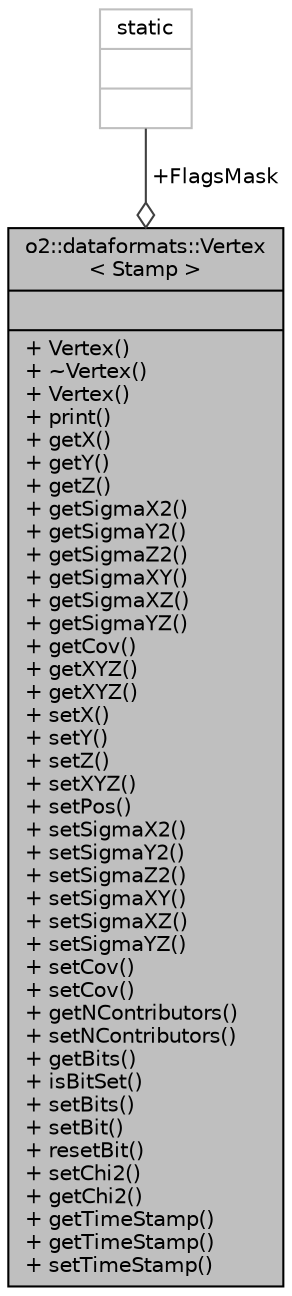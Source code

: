 digraph "o2::dataformats::Vertex&lt; Stamp &gt;"
{
 // INTERACTIVE_SVG=YES
  bgcolor="transparent";
  edge [fontname="Helvetica",fontsize="10",labelfontname="Helvetica",labelfontsize="10"];
  node [fontname="Helvetica",fontsize="10",shape=record];
  Node1 [label="{o2::dataformats::Vertex\l\< Stamp \>\n||+ Vertex()\l+ ~Vertex()\l+ Vertex()\l+ print()\l+ getX()\l+ getY()\l+ getZ()\l+ getSigmaX2()\l+ getSigmaY2()\l+ getSigmaZ2()\l+ getSigmaXY()\l+ getSigmaXZ()\l+ getSigmaYZ()\l+ getCov()\l+ getXYZ()\l+ getXYZ()\l+ setX()\l+ setY()\l+ setZ()\l+ setXYZ()\l+ setPos()\l+ setSigmaX2()\l+ setSigmaY2()\l+ setSigmaZ2()\l+ setSigmaXY()\l+ setSigmaXZ()\l+ setSigmaYZ()\l+ setCov()\l+ setCov()\l+ getNContributors()\l+ setNContributors()\l+ getBits()\l+ isBitSet()\l+ setBits()\l+ setBit()\l+ resetBit()\l+ setChi2()\l+ getChi2()\l+ getTimeStamp()\l+ getTimeStamp()\l+ setTimeStamp()\l}",height=0.2,width=0.4,color="black", fillcolor="grey75", style="filled", fontcolor="black"];
  Node2 -> Node1 [color="grey25",fontsize="10",style="solid",label=" +FlagsMask" ,arrowhead="odiamond",fontname="Helvetica"];
  Node2 [label="{static\n||}",height=0.2,width=0.4,color="grey75"];
}
